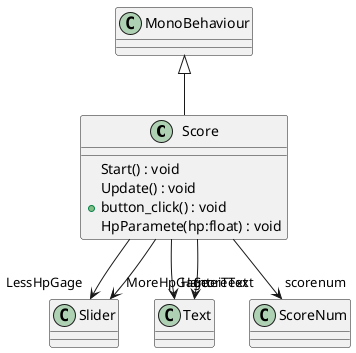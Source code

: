 @startuml
class Score {
    Start() : void
    Update() : void
    + button_click() : void
    HpParamete(hp:float) : void
}
MonoBehaviour <|-- Score
Score --> "LessHpGage" Slider
Score --> "MoreHpGage" Slider
Score --> "HanteiText" Text
Score --> "ScoreText" Text
Score --> "scorenum" ScoreNum
@enduml
